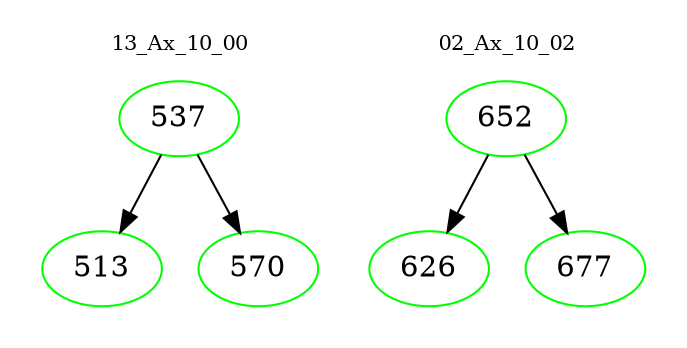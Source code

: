 digraph{
subgraph cluster_0 {
color = white
label = "13_Ax_10_00";
fontsize=10;
T0_537 [label="537", color="green"]
T0_537 -> T0_513 [color="black"]
T0_513 [label="513", color="green"]
T0_537 -> T0_570 [color="black"]
T0_570 [label="570", color="green"]
}
subgraph cluster_1 {
color = white
label = "02_Ax_10_02";
fontsize=10;
T1_652 [label="652", color="green"]
T1_652 -> T1_626 [color="black"]
T1_626 [label="626", color="green"]
T1_652 -> T1_677 [color="black"]
T1_677 [label="677", color="green"]
}
}
